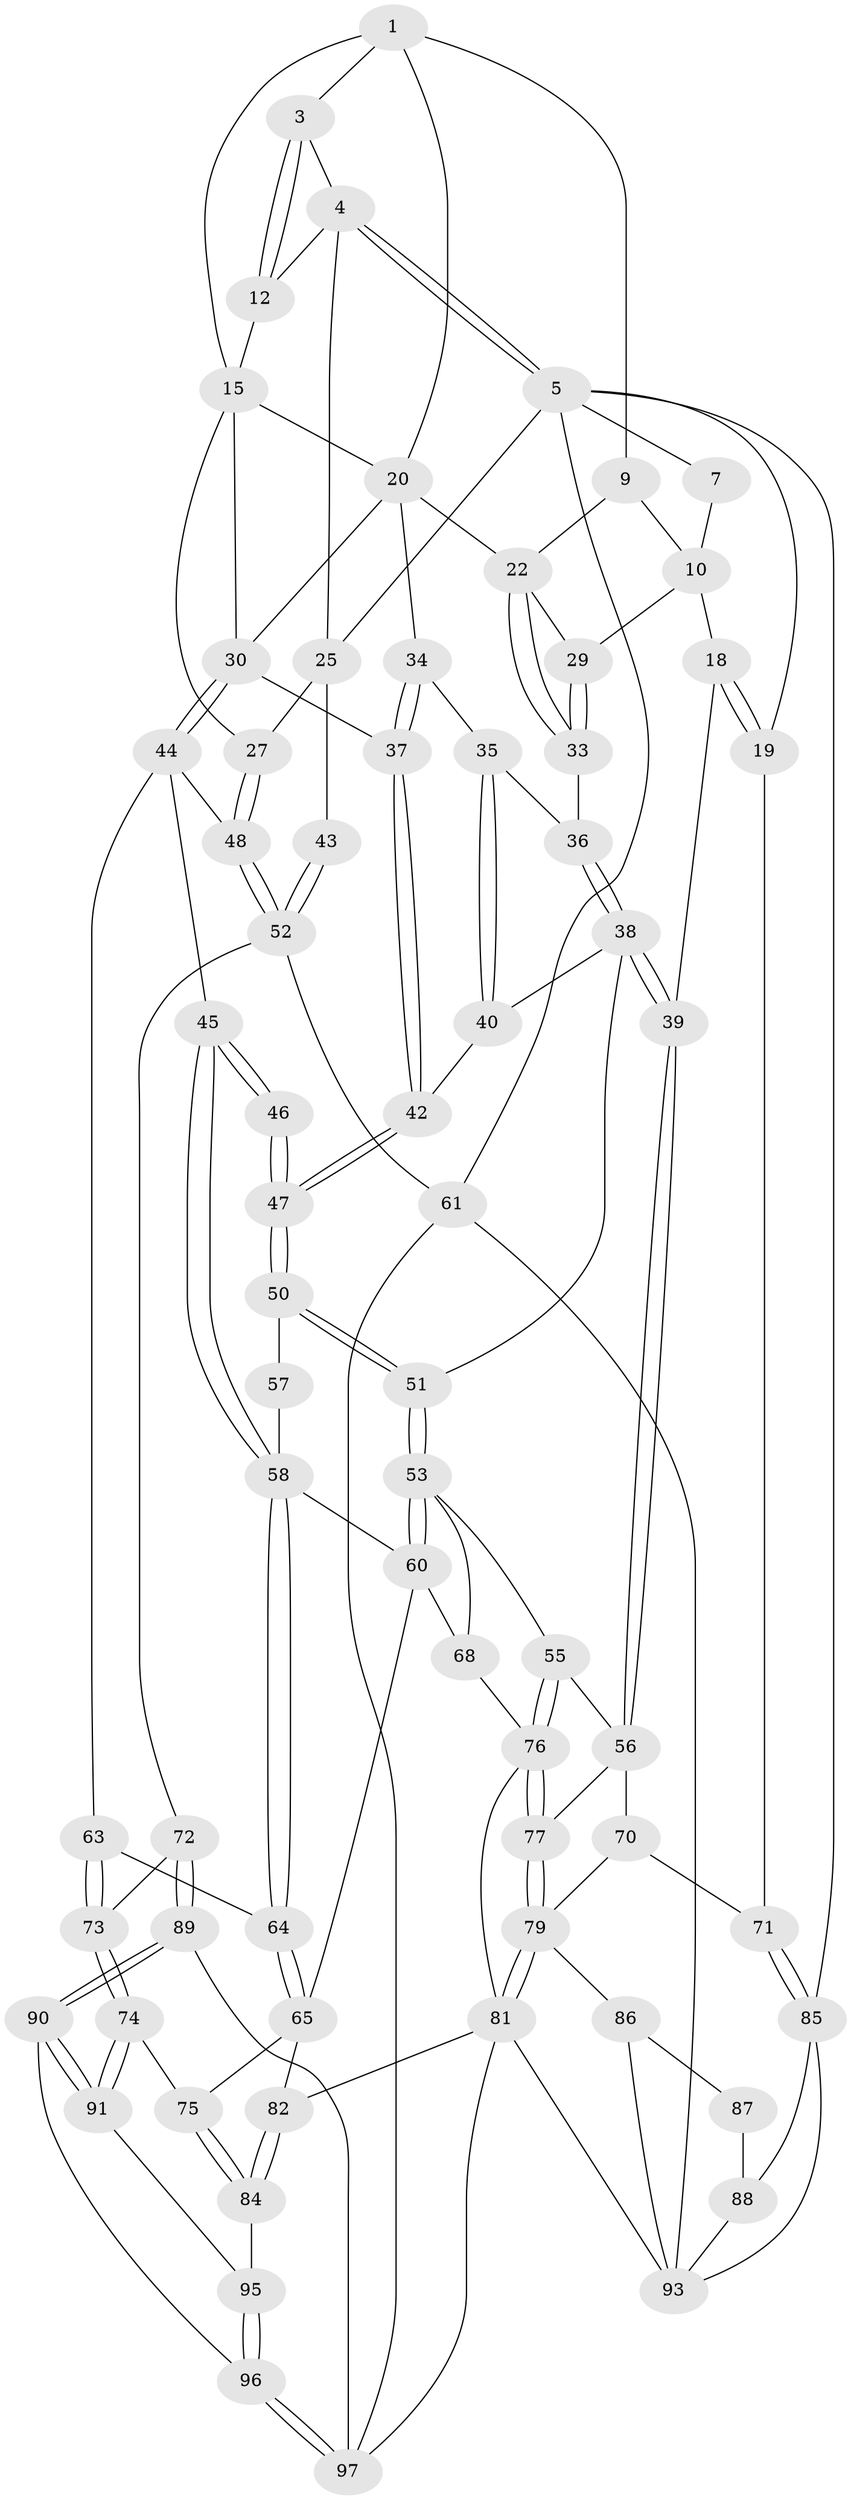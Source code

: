 // original degree distribution, {3: 0.030303030303030304, 4: 0.23232323232323232, 6: 0.2222222222222222, 5: 0.5151515151515151}
// Generated by graph-tools (version 1.1) at 2025/21/03/04/25 18:21:16]
// undirected, 69 vertices, 156 edges
graph export_dot {
graph [start="1"]
  node [color=gray90,style=filled];
  1 [pos="+0.5101090481783064+0",super="+2+8"];
  3 [pos="+0.8243527339909592+0"];
  4 [pos="+0.8815915948702097+0",super="+11"];
  5 [pos="+1+0",super="+6"];
  7 [pos="+0.2510000864752995+0"];
  9 [pos="+0.3074951816897027+0.09860065973231097"];
  10 [pos="+0.255431311703958+0",super="+17"];
  12 [pos="+0.7742951589505263+0.10601325177376413"];
  15 [pos="+0.697312908769232+0.12240647625696856",super="+16+28"];
  18 [pos="+0+0.31052960828223636"];
  19 [pos="+0+0.3098248685440747"];
  20 [pos="+0.49101367075725716+0.19017589987315864",super="+24+21"];
  22 [pos="+0.3236339557799861+0.15960629582697775",super="+23"];
  25 [pos="+0.8571982950904351+0.14658068266627614",super="+26+32"];
  27 [pos="+0.8350007526106609+0.3077828976096676"];
  29 [pos="+0.05175371104875862+0.23772294159110258"];
  30 [pos="+0.6744767279392521+0.3049058649914298",super="+31"];
  33 [pos="+0.3180079803811093+0.2517831972644375"];
  34 [pos="+0.45472913846767543+0.23823334910201518"];
  35 [pos="+0.43002673954475407+0.2759869622881125"];
  36 [pos="+0.3181279763090362+0.2526985081663161"];
  37 [pos="+0.5552039958034594+0.34151627205268453"];
  38 [pos="+0.29086059141923054+0.37913089563264946",super="+41"];
  39 [pos="+0.13335683180541313+0.41273948818084777"];
  40 [pos="+0.42009690347955597+0.31568253016082853"];
  42 [pos="+0.5391706442568432+0.36620251797815634"];
  43 [pos="+1+0.18086770448379164"];
  44 [pos="+0.6704540048932338+0.48413016909885465",super="+49"];
  45 [pos="+0.6656192051841732+0.48628153437488775"];
  46 [pos="+0.637028131482812+0.4732801741874304"];
  47 [pos="+0.5314558049937501+0.3988283513736517"];
  48 [pos="+0.8885700921618697+0.44258296703110744"];
  50 [pos="+0.45046993765390886+0.46919265980923686"];
  51 [pos="+0.4292934551682362+0.47909494421775256"];
  52 [pos="+1+0.41399257338097706",super="+62"];
  53 [pos="+0.4270728856287653+0.4955043216392803",super="+54"];
  55 [pos="+0.2460859210112134+0.5943609088885639"];
  56 [pos="+0.2239372851805641+0.5834000419917641",super="+69"];
  57 [pos="+0.5300501163973692+0.49746293179355855"];
  58 [pos="+0.6275899204829195+0.5490395861080459",super="+59"];
  60 [pos="+0.5262069781641404+0.6804915842128774",super="+67"];
  61 [pos="+1+1"];
  63 [pos="+0.8438021746358582+0.5419950468448611"];
  64 [pos="+0.713162399735083+0.6361070315575469"];
  65 [pos="+0.6919928807276253+0.675844518384446",super="+66"];
  68 [pos="+0.41286461340064917+0.6812101558334237"];
  70 [pos="+0.053283272527449944+0.6789693223021549"];
  71 [pos="+0+0.5404434624132433"];
  72 [pos="+0.9474557185890415+0.7215756697649275"];
  73 [pos="+0.9179978819563064+0.712216909117917"];
  74 [pos="+0.8304317313288629+0.7706995168467394"];
  75 [pos="+0.775350138745755+0.7510712423774721"];
  76 [pos="+0.275330114764266+0.6632897497281907",super="+78"];
  77 [pos="+0.18009574435380002+0.7623747510808065"];
  79 [pos="+0.17634778637153628+0.7832054505320508",super="+80"];
  81 [pos="+0.2940898790551186+0.841815261799538",super="+83"];
  82 [pos="+0.5322517140582885+0.8015562256886815"];
  84 [pos="+0.5835631226783912+0.8048583995614388"];
  85 [pos="+0+0.8350388804799398"];
  86 [pos="+0.08688143936573346+0.8261027833239047",super="+94"];
  87 [pos="+0+0.8561992958442235"];
  88 [pos="+0+0.8561460723120891"];
  89 [pos="+0.9388820849206+1"];
  90 [pos="+0.84834817282003+0.970311326728661"];
  91 [pos="+0.8129089526134592+0.8147412465668766"];
  93 [pos="+0.25903246376964195+1",super="+98"];
  95 [pos="+0.7358398803949309+0.8559841435964478"];
  96 [pos="+0.7152647724167733+0.9219291060740793"];
  97 [pos="+0.4541382859520246+1",super="+99"];
  1 -- 3;
  1 -- 20;
  1 -- 9;
  1 -- 15;
  3 -- 4;
  3 -- 12;
  3 -- 12;
  4 -- 5;
  4 -- 5;
  4 -- 25;
  4 -- 12;
  5 -- 61;
  5 -- 19;
  5 -- 85;
  5 -- 7;
  5 -- 25;
  7 -- 10;
  9 -- 10;
  9 -- 22;
  10 -- 18;
  10 -- 29;
  12 -- 15;
  15 -- 20;
  15 -- 27;
  15 -- 30;
  18 -- 19;
  18 -- 19;
  18 -- 39;
  19 -- 71;
  20 -- 34;
  20 -- 22;
  20 -- 30;
  22 -- 33;
  22 -- 33;
  22 -- 29;
  25 -- 27;
  25 -- 43 [weight=2];
  27 -- 48;
  27 -- 48;
  29 -- 33;
  29 -- 33;
  30 -- 44;
  30 -- 44;
  30 -- 37;
  33 -- 36;
  34 -- 35;
  34 -- 37;
  34 -- 37;
  35 -- 36;
  35 -- 40;
  35 -- 40;
  36 -- 38;
  36 -- 38;
  37 -- 42;
  37 -- 42;
  38 -- 39;
  38 -- 39;
  38 -- 40;
  38 -- 51;
  39 -- 56;
  39 -- 56;
  40 -- 42;
  42 -- 47;
  42 -- 47;
  43 -- 52;
  43 -- 52;
  44 -- 45;
  44 -- 48;
  44 -- 63;
  45 -- 46;
  45 -- 46;
  45 -- 58;
  45 -- 58;
  46 -- 47;
  46 -- 47;
  47 -- 50;
  47 -- 50;
  48 -- 52;
  48 -- 52;
  50 -- 51;
  50 -- 51;
  50 -- 57;
  51 -- 53;
  51 -- 53;
  52 -- 72;
  52 -- 61;
  53 -- 60;
  53 -- 60;
  53 -- 68;
  53 -- 55;
  55 -- 56;
  55 -- 76;
  55 -- 76;
  56 -- 77;
  56 -- 70;
  57 -- 58;
  58 -- 64;
  58 -- 64;
  58 -- 60;
  60 -- 68;
  60 -- 65;
  61 -- 97;
  61 -- 93;
  63 -- 64;
  63 -- 73;
  63 -- 73;
  64 -- 65;
  64 -- 65;
  65 -- 75;
  65 -- 82;
  68 -- 76;
  70 -- 71;
  70 -- 79;
  71 -- 85;
  71 -- 85;
  72 -- 73;
  72 -- 89;
  72 -- 89;
  73 -- 74;
  73 -- 74;
  74 -- 75;
  74 -- 91;
  74 -- 91;
  75 -- 84;
  75 -- 84;
  76 -- 77;
  76 -- 77;
  76 -- 81;
  77 -- 79;
  77 -- 79;
  79 -- 81;
  79 -- 81;
  79 -- 86;
  81 -- 82;
  81 -- 93;
  81 -- 97;
  82 -- 84;
  82 -- 84;
  84 -- 95;
  85 -- 88;
  85 -- 93;
  86 -- 87 [weight=2];
  86 -- 93;
  87 -- 88;
  88 -- 93;
  89 -- 90;
  89 -- 90;
  89 -- 97;
  90 -- 91;
  90 -- 91;
  90 -- 96;
  91 -- 95;
  95 -- 96;
  95 -- 96;
  96 -- 97;
  96 -- 97;
}
